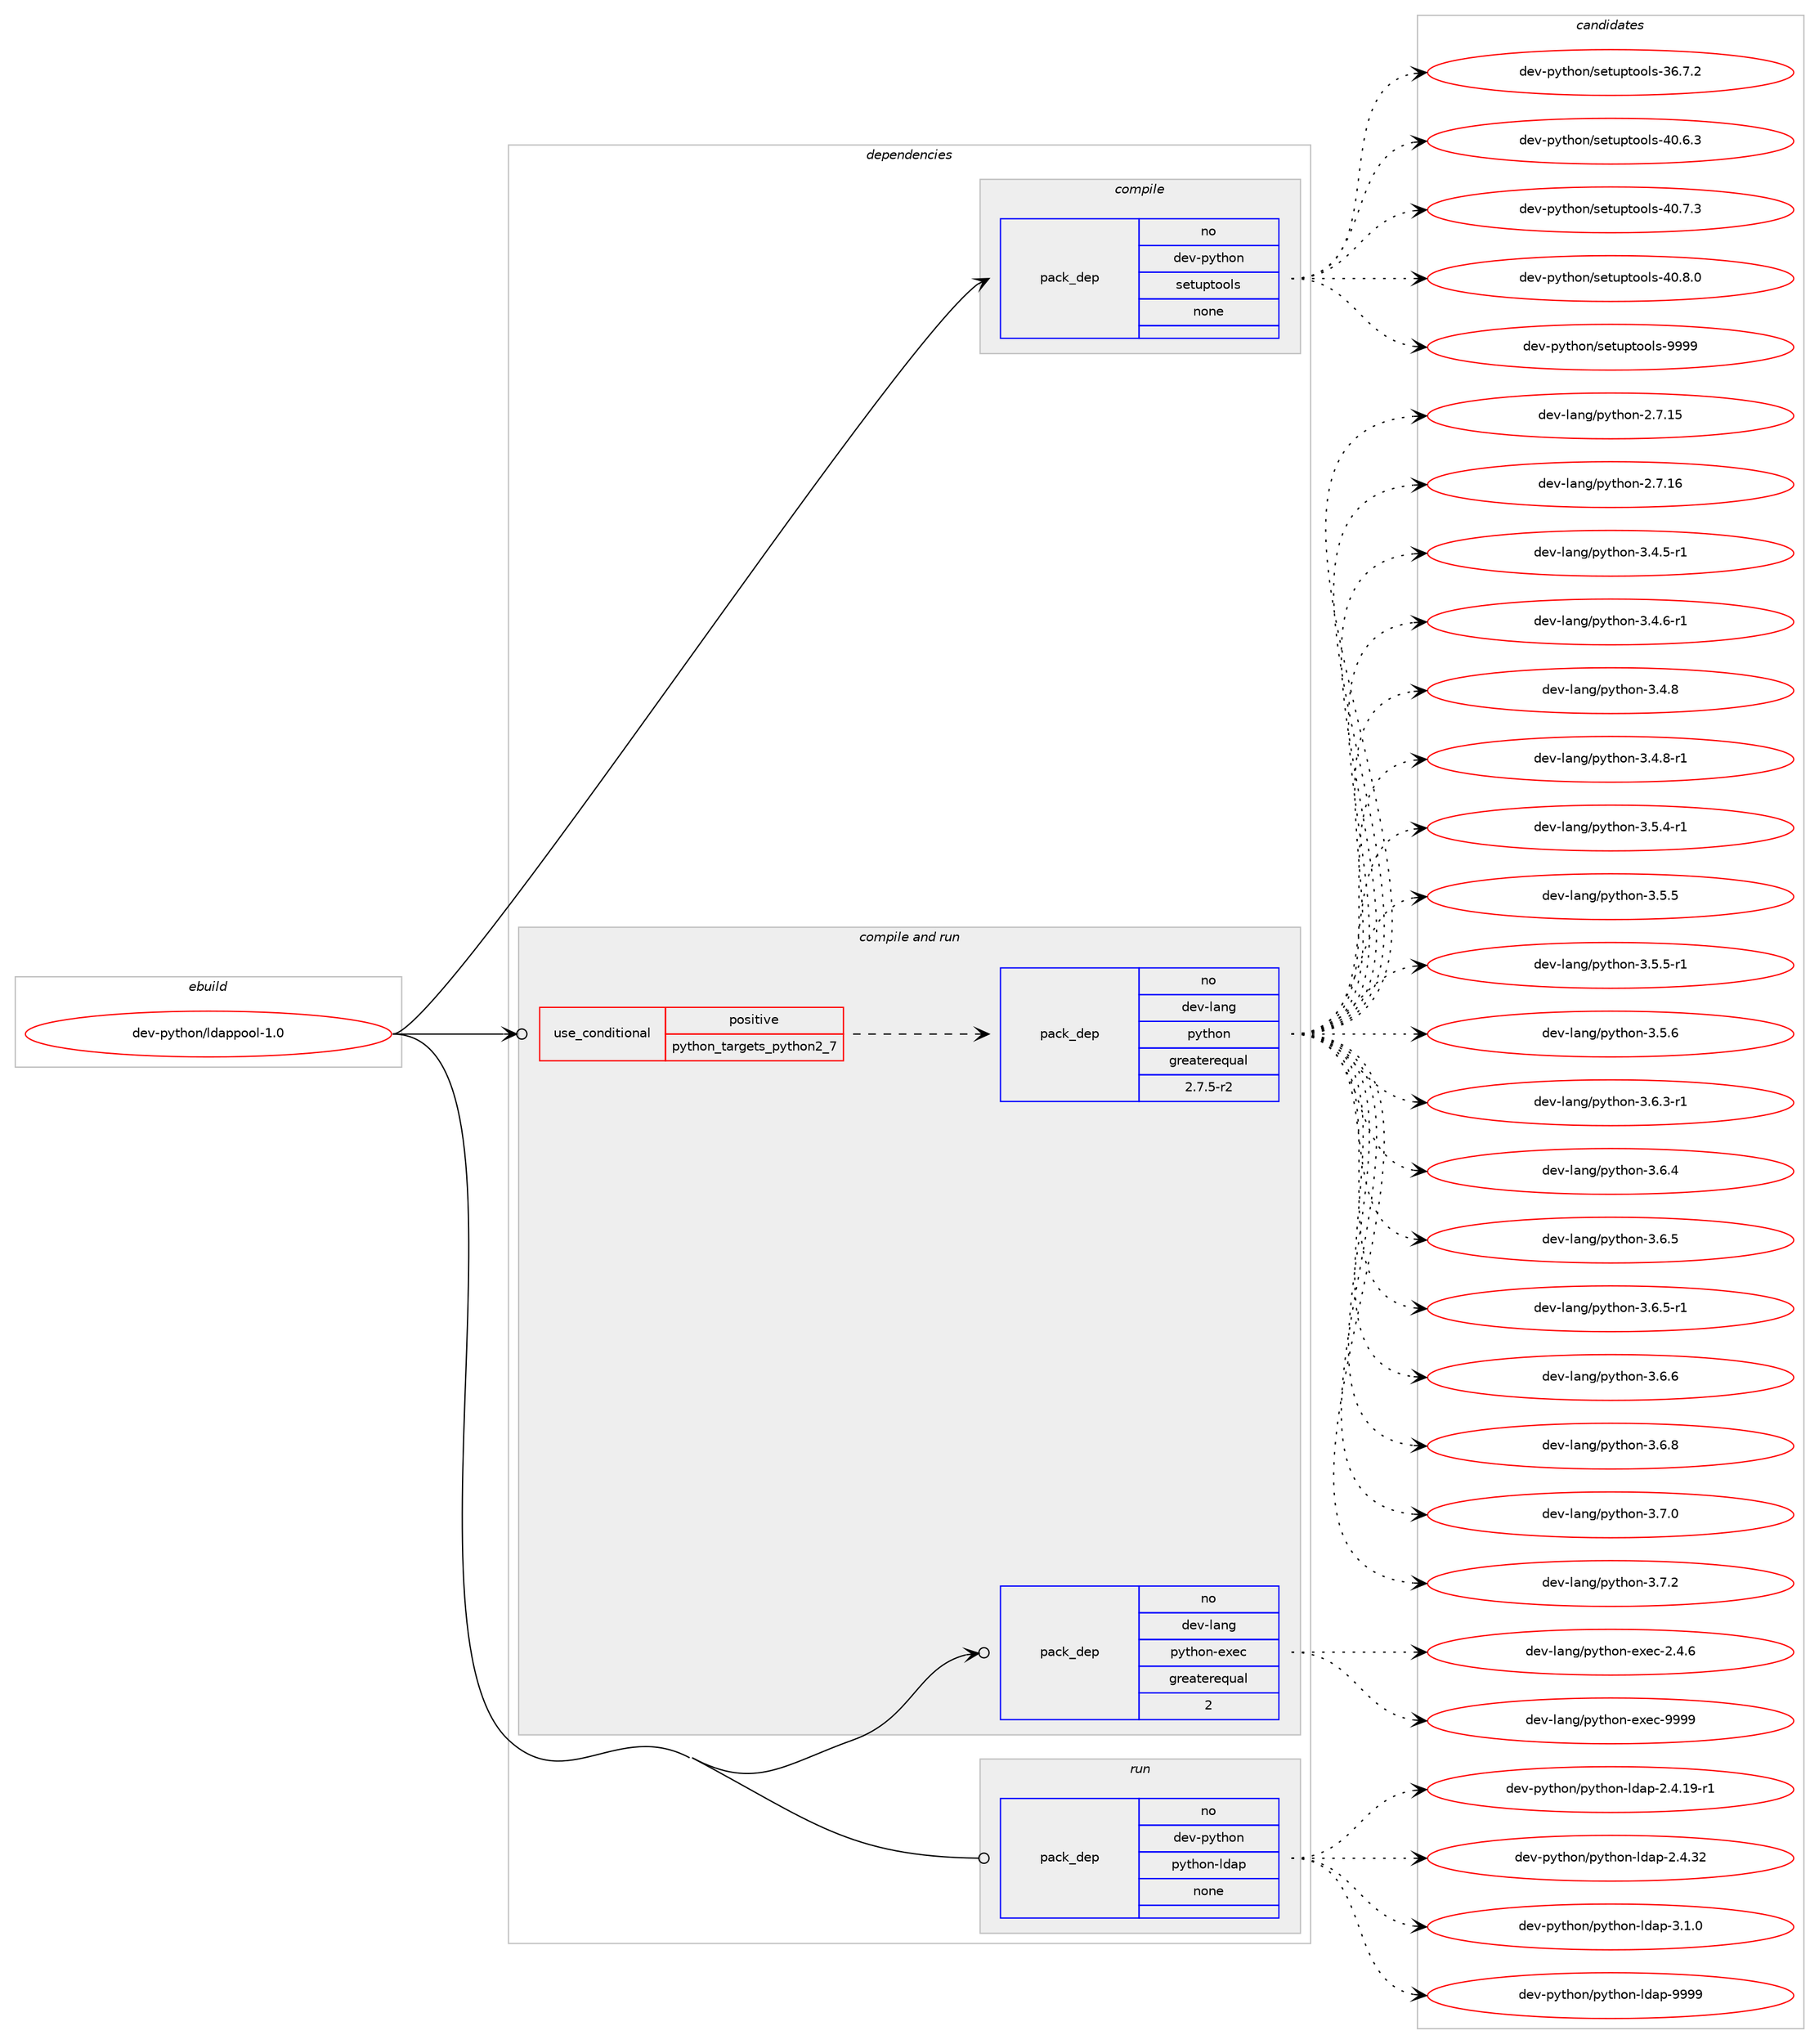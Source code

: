 digraph prolog {

# *************
# Graph options
# *************

newrank=true;
concentrate=true;
compound=true;
graph [rankdir=LR,fontname=Helvetica,fontsize=10,ranksep=1.5];#, ranksep=2.5, nodesep=0.2];
edge  [arrowhead=vee];
node  [fontname=Helvetica,fontsize=10];

# **********
# The ebuild
# **********

subgraph cluster_leftcol {
color=gray;
rank=same;
label=<<i>ebuild</i>>;
id [label="dev-python/ldappool-1.0", color=red, width=4, href="../dev-python/ldappool-1.0.svg"];
}

# ****************
# The dependencies
# ****************

subgraph cluster_midcol {
color=gray;
label=<<i>dependencies</i>>;
subgraph cluster_compile {
fillcolor="#eeeeee";
style=filled;
label=<<i>compile</i>>;
subgraph pack1016737 {
dependency1416779 [label=<<TABLE BORDER="0" CELLBORDER="1" CELLSPACING="0" CELLPADDING="4" WIDTH="220"><TR><TD ROWSPAN="6" CELLPADDING="30">pack_dep</TD></TR><TR><TD WIDTH="110">no</TD></TR><TR><TD>dev-python</TD></TR><TR><TD>setuptools</TD></TR><TR><TD>none</TD></TR><TR><TD></TD></TR></TABLE>>, shape=none, color=blue];
}
id:e -> dependency1416779:w [weight=20,style="solid",arrowhead="vee"];
}
subgraph cluster_compileandrun {
fillcolor="#eeeeee";
style=filled;
label=<<i>compile and run</i>>;
subgraph cond376769 {
dependency1416780 [label=<<TABLE BORDER="0" CELLBORDER="1" CELLSPACING="0" CELLPADDING="4"><TR><TD ROWSPAN="3" CELLPADDING="10">use_conditional</TD></TR><TR><TD>positive</TD></TR><TR><TD>python_targets_python2_7</TD></TR></TABLE>>, shape=none, color=red];
subgraph pack1016738 {
dependency1416781 [label=<<TABLE BORDER="0" CELLBORDER="1" CELLSPACING="0" CELLPADDING="4" WIDTH="220"><TR><TD ROWSPAN="6" CELLPADDING="30">pack_dep</TD></TR><TR><TD WIDTH="110">no</TD></TR><TR><TD>dev-lang</TD></TR><TR><TD>python</TD></TR><TR><TD>greaterequal</TD></TR><TR><TD>2.7.5-r2</TD></TR></TABLE>>, shape=none, color=blue];
}
dependency1416780:e -> dependency1416781:w [weight=20,style="dashed",arrowhead="vee"];
}
id:e -> dependency1416780:w [weight=20,style="solid",arrowhead="odotvee"];
subgraph pack1016739 {
dependency1416782 [label=<<TABLE BORDER="0" CELLBORDER="1" CELLSPACING="0" CELLPADDING="4" WIDTH="220"><TR><TD ROWSPAN="6" CELLPADDING="30">pack_dep</TD></TR><TR><TD WIDTH="110">no</TD></TR><TR><TD>dev-lang</TD></TR><TR><TD>python-exec</TD></TR><TR><TD>greaterequal</TD></TR><TR><TD>2</TD></TR></TABLE>>, shape=none, color=blue];
}
id:e -> dependency1416782:w [weight=20,style="solid",arrowhead="odotvee"];
}
subgraph cluster_run {
fillcolor="#eeeeee";
style=filled;
label=<<i>run</i>>;
subgraph pack1016740 {
dependency1416783 [label=<<TABLE BORDER="0" CELLBORDER="1" CELLSPACING="0" CELLPADDING="4" WIDTH="220"><TR><TD ROWSPAN="6" CELLPADDING="30">pack_dep</TD></TR><TR><TD WIDTH="110">no</TD></TR><TR><TD>dev-python</TD></TR><TR><TD>python-ldap</TD></TR><TR><TD>none</TD></TR><TR><TD></TD></TR></TABLE>>, shape=none, color=blue];
}
id:e -> dependency1416783:w [weight=20,style="solid",arrowhead="odot"];
}
}

# **************
# The candidates
# **************

subgraph cluster_choices {
rank=same;
color=gray;
label=<<i>candidates</i>>;

subgraph choice1016737 {
color=black;
nodesep=1;
choice100101118451121211161041111104711510111611711211611111110811545515446554650 [label="dev-python/setuptools-36.7.2", color=red, width=4,href="../dev-python/setuptools-36.7.2.svg"];
choice100101118451121211161041111104711510111611711211611111110811545524846544651 [label="dev-python/setuptools-40.6.3", color=red, width=4,href="../dev-python/setuptools-40.6.3.svg"];
choice100101118451121211161041111104711510111611711211611111110811545524846554651 [label="dev-python/setuptools-40.7.3", color=red, width=4,href="../dev-python/setuptools-40.7.3.svg"];
choice100101118451121211161041111104711510111611711211611111110811545524846564648 [label="dev-python/setuptools-40.8.0", color=red, width=4,href="../dev-python/setuptools-40.8.0.svg"];
choice10010111845112121116104111110471151011161171121161111111081154557575757 [label="dev-python/setuptools-9999", color=red, width=4,href="../dev-python/setuptools-9999.svg"];
dependency1416779:e -> choice100101118451121211161041111104711510111611711211611111110811545515446554650:w [style=dotted,weight="100"];
dependency1416779:e -> choice100101118451121211161041111104711510111611711211611111110811545524846544651:w [style=dotted,weight="100"];
dependency1416779:e -> choice100101118451121211161041111104711510111611711211611111110811545524846554651:w [style=dotted,weight="100"];
dependency1416779:e -> choice100101118451121211161041111104711510111611711211611111110811545524846564648:w [style=dotted,weight="100"];
dependency1416779:e -> choice10010111845112121116104111110471151011161171121161111111081154557575757:w [style=dotted,weight="100"];
}
subgraph choice1016738 {
color=black;
nodesep=1;
choice10010111845108971101034711212111610411111045504655464953 [label="dev-lang/python-2.7.15", color=red, width=4,href="../dev-lang/python-2.7.15.svg"];
choice10010111845108971101034711212111610411111045504655464954 [label="dev-lang/python-2.7.16", color=red, width=4,href="../dev-lang/python-2.7.16.svg"];
choice1001011184510897110103471121211161041111104551465246534511449 [label="dev-lang/python-3.4.5-r1", color=red, width=4,href="../dev-lang/python-3.4.5-r1.svg"];
choice1001011184510897110103471121211161041111104551465246544511449 [label="dev-lang/python-3.4.6-r1", color=red, width=4,href="../dev-lang/python-3.4.6-r1.svg"];
choice100101118451089711010347112121116104111110455146524656 [label="dev-lang/python-3.4.8", color=red, width=4,href="../dev-lang/python-3.4.8.svg"];
choice1001011184510897110103471121211161041111104551465246564511449 [label="dev-lang/python-3.4.8-r1", color=red, width=4,href="../dev-lang/python-3.4.8-r1.svg"];
choice1001011184510897110103471121211161041111104551465346524511449 [label="dev-lang/python-3.5.4-r1", color=red, width=4,href="../dev-lang/python-3.5.4-r1.svg"];
choice100101118451089711010347112121116104111110455146534653 [label="dev-lang/python-3.5.5", color=red, width=4,href="../dev-lang/python-3.5.5.svg"];
choice1001011184510897110103471121211161041111104551465346534511449 [label="dev-lang/python-3.5.5-r1", color=red, width=4,href="../dev-lang/python-3.5.5-r1.svg"];
choice100101118451089711010347112121116104111110455146534654 [label="dev-lang/python-3.5.6", color=red, width=4,href="../dev-lang/python-3.5.6.svg"];
choice1001011184510897110103471121211161041111104551465446514511449 [label="dev-lang/python-3.6.3-r1", color=red, width=4,href="../dev-lang/python-3.6.3-r1.svg"];
choice100101118451089711010347112121116104111110455146544652 [label="dev-lang/python-3.6.4", color=red, width=4,href="../dev-lang/python-3.6.4.svg"];
choice100101118451089711010347112121116104111110455146544653 [label="dev-lang/python-3.6.5", color=red, width=4,href="../dev-lang/python-3.6.5.svg"];
choice1001011184510897110103471121211161041111104551465446534511449 [label="dev-lang/python-3.6.5-r1", color=red, width=4,href="../dev-lang/python-3.6.5-r1.svg"];
choice100101118451089711010347112121116104111110455146544654 [label="dev-lang/python-3.6.6", color=red, width=4,href="../dev-lang/python-3.6.6.svg"];
choice100101118451089711010347112121116104111110455146544656 [label="dev-lang/python-3.6.8", color=red, width=4,href="../dev-lang/python-3.6.8.svg"];
choice100101118451089711010347112121116104111110455146554648 [label="dev-lang/python-3.7.0", color=red, width=4,href="../dev-lang/python-3.7.0.svg"];
choice100101118451089711010347112121116104111110455146554650 [label="dev-lang/python-3.7.2", color=red, width=4,href="../dev-lang/python-3.7.2.svg"];
dependency1416781:e -> choice10010111845108971101034711212111610411111045504655464953:w [style=dotted,weight="100"];
dependency1416781:e -> choice10010111845108971101034711212111610411111045504655464954:w [style=dotted,weight="100"];
dependency1416781:e -> choice1001011184510897110103471121211161041111104551465246534511449:w [style=dotted,weight="100"];
dependency1416781:e -> choice1001011184510897110103471121211161041111104551465246544511449:w [style=dotted,weight="100"];
dependency1416781:e -> choice100101118451089711010347112121116104111110455146524656:w [style=dotted,weight="100"];
dependency1416781:e -> choice1001011184510897110103471121211161041111104551465246564511449:w [style=dotted,weight="100"];
dependency1416781:e -> choice1001011184510897110103471121211161041111104551465346524511449:w [style=dotted,weight="100"];
dependency1416781:e -> choice100101118451089711010347112121116104111110455146534653:w [style=dotted,weight="100"];
dependency1416781:e -> choice1001011184510897110103471121211161041111104551465346534511449:w [style=dotted,weight="100"];
dependency1416781:e -> choice100101118451089711010347112121116104111110455146534654:w [style=dotted,weight="100"];
dependency1416781:e -> choice1001011184510897110103471121211161041111104551465446514511449:w [style=dotted,weight="100"];
dependency1416781:e -> choice100101118451089711010347112121116104111110455146544652:w [style=dotted,weight="100"];
dependency1416781:e -> choice100101118451089711010347112121116104111110455146544653:w [style=dotted,weight="100"];
dependency1416781:e -> choice1001011184510897110103471121211161041111104551465446534511449:w [style=dotted,weight="100"];
dependency1416781:e -> choice100101118451089711010347112121116104111110455146544654:w [style=dotted,weight="100"];
dependency1416781:e -> choice100101118451089711010347112121116104111110455146544656:w [style=dotted,weight="100"];
dependency1416781:e -> choice100101118451089711010347112121116104111110455146554648:w [style=dotted,weight="100"];
dependency1416781:e -> choice100101118451089711010347112121116104111110455146554650:w [style=dotted,weight="100"];
}
subgraph choice1016739 {
color=black;
nodesep=1;
choice1001011184510897110103471121211161041111104510112010199455046524654 [label="dev-lang/python-exec-2.4.6", color=red, width=4,href="../dev-lang/python-exec-2.4.6.svg"];
choice10010111845108971101034711212111610411111045101120101994557575757 [label="dev-lang/python-exec-9999", color=red, width=4,href="../dev-lang/python-exec-9999.svg"];
dependency1416782:e -> choice1001011184510897110103471121211161041111104510112010199455046524654:w [style=dotted,weight="100"];
dependency1416782:e -> choice10010111845108971101034711212111610411111045101120101994557575757:w [style=dotted,weight="100"];
}
subgraph choice1016740 {
color=black;
nodesep=1;
choice10010111845112121116104111110471121211161041111104510810097112455046524649574511449 [label="dev-python/python-ldap-2.4.19-r1", color=red, width=4,href="../dev-python/python-ldap-2.4.19-r1.svg"];
choice1001011184511212111610411111047112121116104111110451081009711245504652465150 [label="dev-python/python-ldap-2.4.32", color=red, width=4,href="../dev-python/python-ldap-2.4.32.svg"];
choice10010111845112121116104111110471121211161041111104510810097112455146494648 [label="dev-python/python-ldap-3.1.0", color=red, width=4,href="../dev-python/python-ldap-3.1.0.svg"];
choice100101118451121211161041111104711212111610411111045108100971124557575757 [label="dev-python/python-ldap-9999", color=red, width=4,href="../dev-python/python-ldap-9999.svg"];
dependency1416783:e -> choice10010111845112121116104111110471121211161041111104510810097112455046524649574511449:w [style=dotted,weight="100"];
dependency1416783:e -> choice1001011184511212111610411111047112121116104111110451081009711245504652465150:w [style=dotted,weight="100"];
dependency1416783:e -> choice10010111845112121116104111110471121211161041111104510810097112455146494648:w [style=dotted,weight="100"];
dependency1416783:e -> choice100101118451121211161041111104711212111610411111045108100971124557575757:w [style=dotted,weight="100"];
}
}

}
